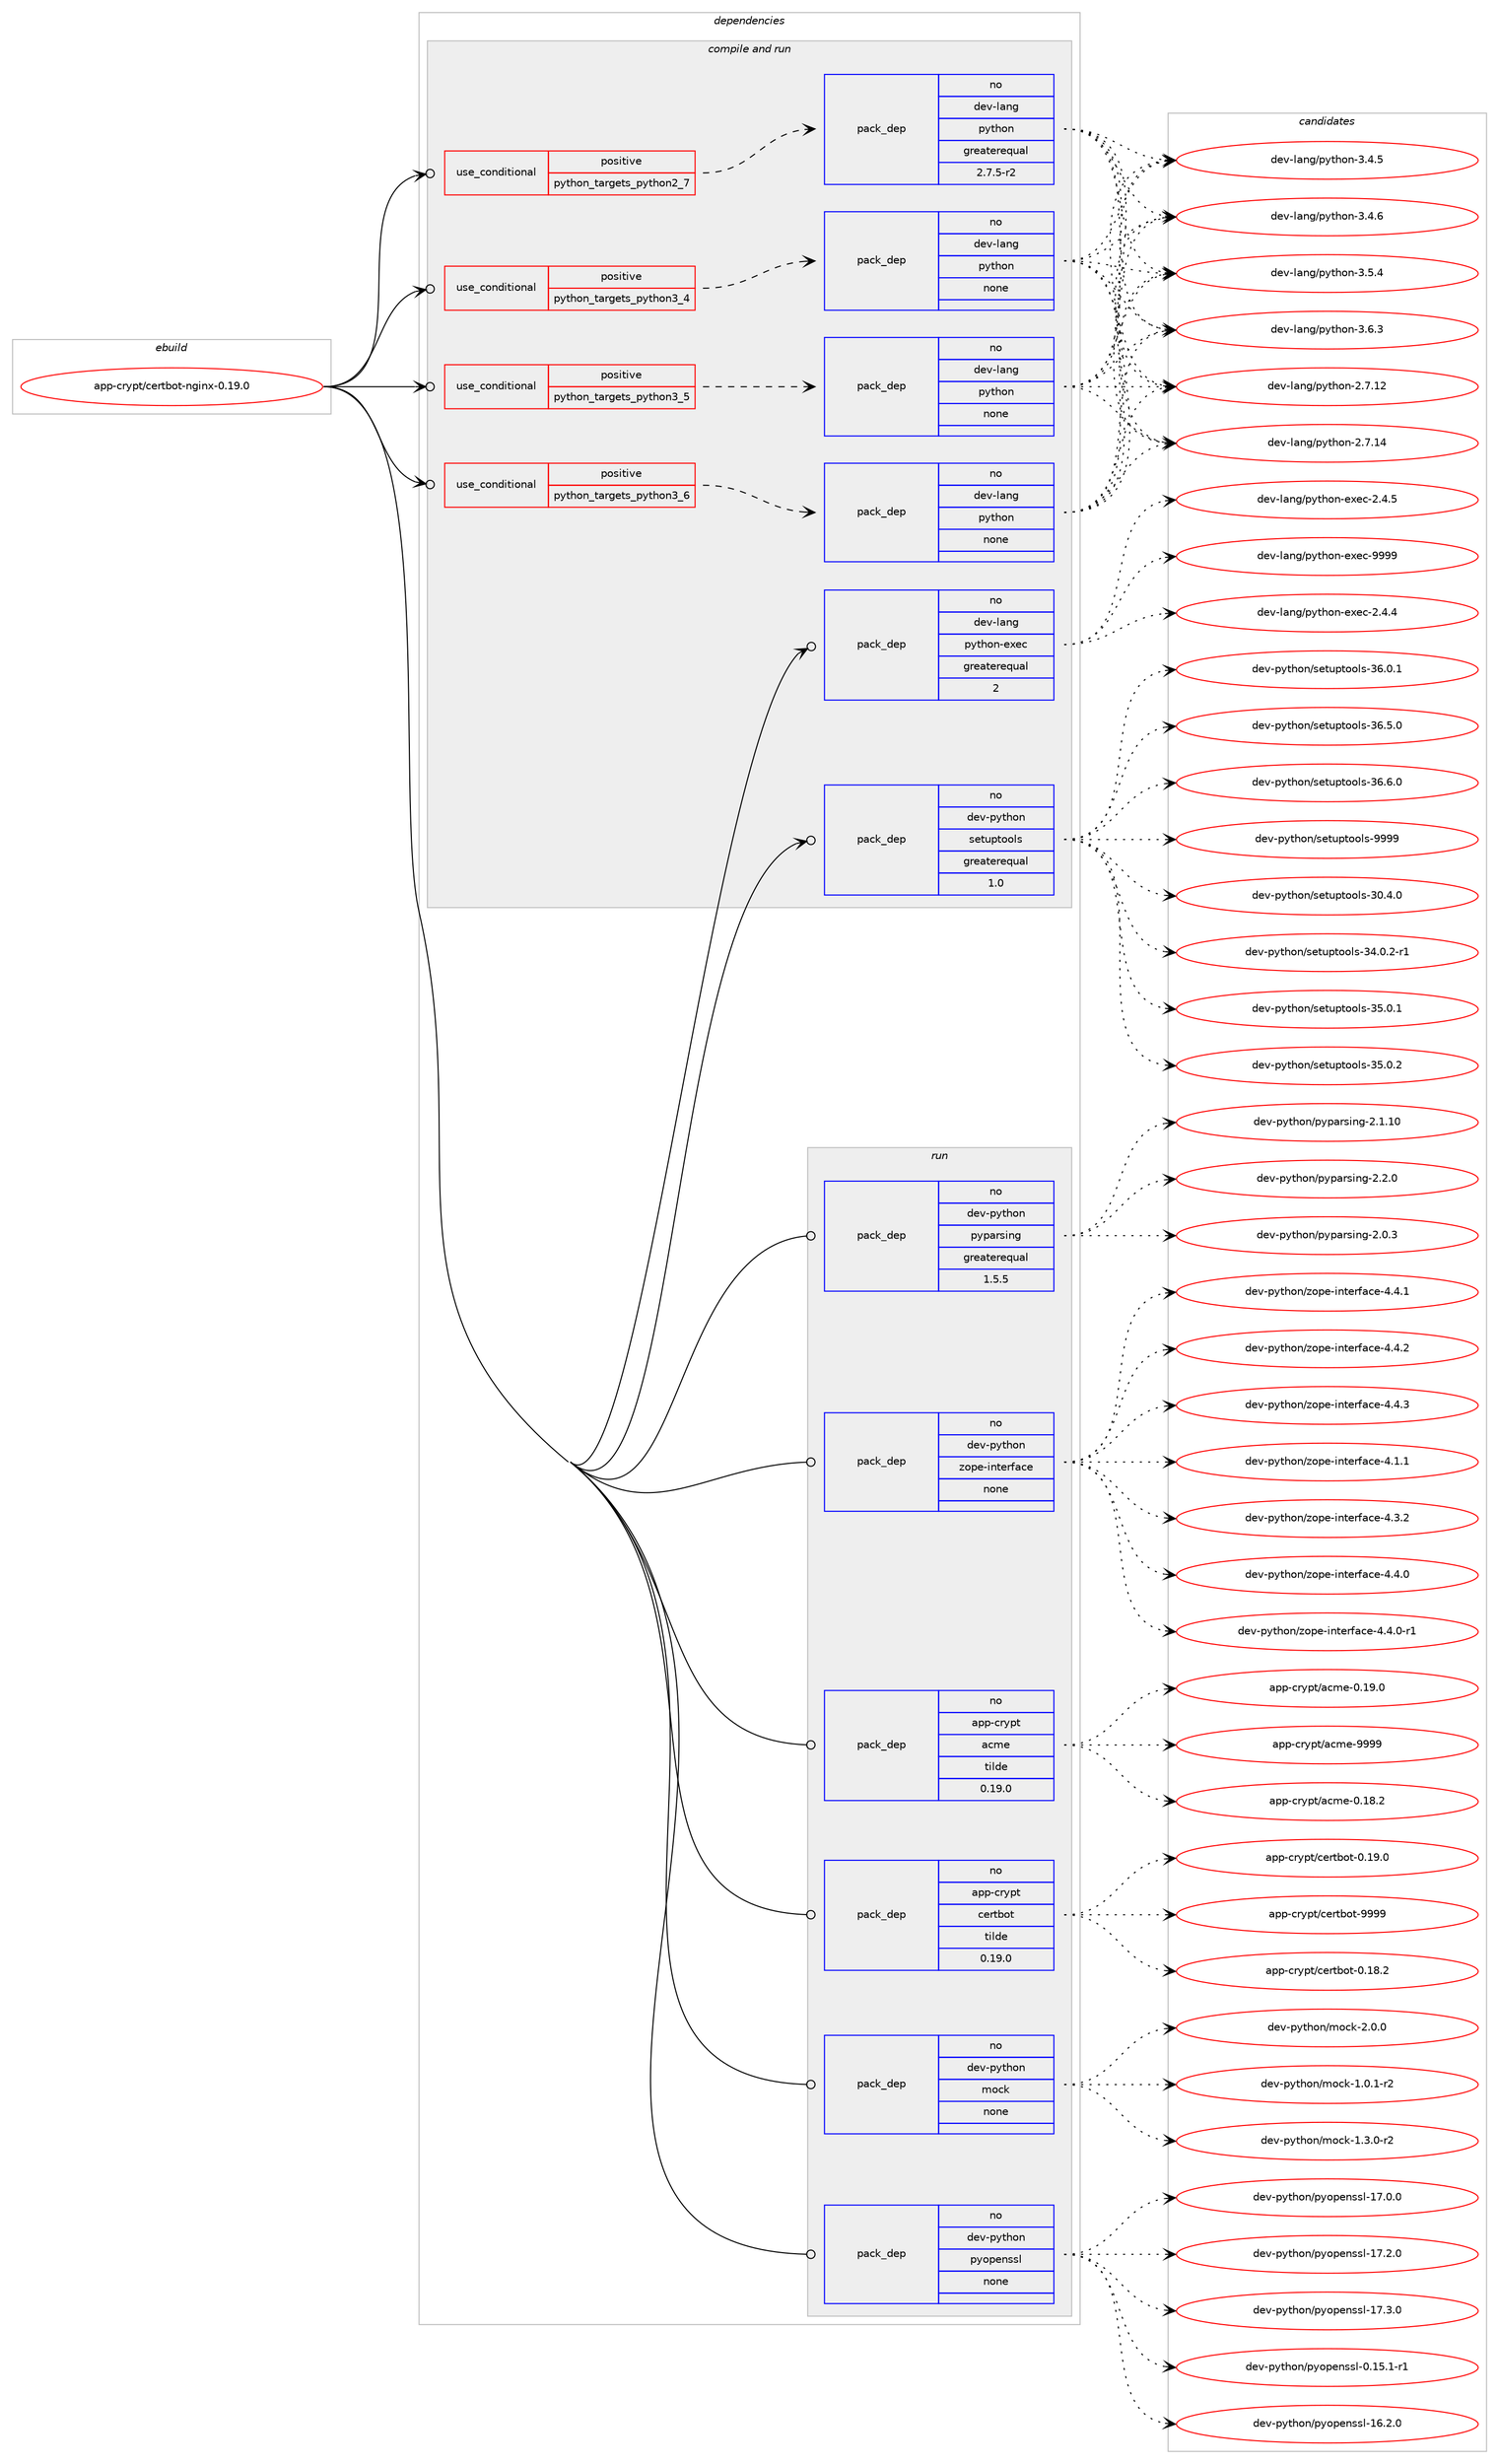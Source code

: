 digraph prolog {

# *************
# Graph options
# *************

newrank=true;
concentrate=true;
compound=true;
graph [rankdir=LR,fontname=Helvetica,fontsize=10,ranksep=1.5];#, ranksep=2.5, nodesep=0.2];
edge  [arrowhead=vee];
node  [fontname=Helvetica,fontsize=10];

# **********
# The ebuild
# **********

subgraph cluster_leftcol {
color=gray;
rank=same;
label=<<i>ebuild</i>>;
id [label="app-crypt/certbot-nginx-0.19.0", color=red, width=4, href="../app-crypt/certbot-nginx-0.19.0.svg"];
}

# ****************
# The dependencies
# ****************

subgraph cluster_midcol {
color=gray;
label=<<i>dependencies</i>>;
subgraph cluster_compile {
fillcolor="#eeeeee";
style=filled;
label=<<i>compile</i>>;
}
subgraph cluster_compileandrun {
fillcolor="#eeeeee";
style=filled;
label=<<i>compile and run</i>>;
subgraph cond3273 {
dependency12337 [label=<<TABLE BORDER="0" CELLBORDER="1" CELLSPACING="0" CELLPADDING="4"><TR><TD ROWSPAN="3" CELLPADDING="10">use_conditional</TD></TR><TR><TD>positive</TD></TR><TR><TD>python_targets_python2_7</TD></TR></TABLE>>, shape=none, color=red];
subgraph pack8840 {
dependency12338 [label=<<TABLE BORDER="0" CELLBORDER="1" CELLSPACING="0" CELLPADDING="4" WIDTH="220"><TR><TD ROWSPAN="6" CELLPADDING="30">pack_dep</TD></TR><TR><TD WIDTH="110">no</TD></TR><TR><TD>dev-lang</TD></TR><TR><TD>python</TD></TR><TR><TD>greaterequal</TD></TR><TR><TD>2.7.5-r2</TD></TR></TABLE>>, shape=none, color=blue];
}
dependency12337:e -> dependency12338:w [weight=20,style="dashed",arrowhead="vee"];
}
id:e -> dependency12337:w [weight=20,style="solid",arrowhead="odotvee"];
subgraph cond3274 {
dependency12339 [label=<<TABLE BORDER="0" CELLBORDER="1" CELLSPACING="0" CELLPADDING="4"><TR><TD ROWSPAN="3" CELLPADDING="10">use_conditional</TD></TR><TR><TD>positive</TD></TR><TR><TD>python_targets_python3_4</TD></TR></TABLE>>, shape=none, color=red];
subgraph pack8841 {
dependency12340 [label=<<TABLE BORDER="0" CELLBORDER="1" CELLSPACING="0" CELLPADDING="4" WIDTH="220"><TR><TD ROWSPAN="6" CELLPADDING="30">pack_dep</TD></TR><TR><TD WIDTH="110">no</TD></TR><TR><TD>dev-lang</TD></TR><TR><TD>python</TD></TR><TR><TD>none</TD></TR><TR><TD></TD></TR></TABLE>>, shape=none, color=blue];
}
dependency12339:e -> dependency12340:w [weight=20,style="dashed",arrowhead="vee"];
}
id:e -> dependency12339:w [weight=20,style="solid",arrowhead="odotvee"];
subgraph cond3275 {
dependency12341 [label=<<TABLE BORDER="0" CELLBORDER="1" CELLSPACING="0" CELLPADDING="4"><TR><TD ROWSPAN="3" CELLPADDING="10">use_conditional</TD></TR><TR><TD>positive</TD></TR><TR><TD>python_targets_python3_5</TD></TR></TABLE>>, shape=none, color=red];
subgraph pack8842 {
dependency12342 [label=<<TABLE BORDER="0" CELLBORDER="1" CELLSPACING="0" CELLPADDING="4" WIDTH="220"><TR><TD ROWSPAN="6" CELLPADDING="30">pack_dep</TD></TR><TR><TD WIDTH="110">no</TD></TR><TR><TD>dev-lang</TD></TR><TR><TD>python</TD></TR><TR><TD>none</TD></TR><TR><TD></TD></TR></TABLE>>, shape=none, color=blue];
}
dependency12341:e -> dependency12342:w [weight=20,style="dashed",arrowhead="vee"];
}
id:e -> dependency12341:w [weight=20,style="solid",arrowhead="odotvee"];
subgraph cond3276 {
dependency12343 [label=<<TABLE BORDER="0" CELLBORDER="1" CELLSPACING="0" CELLPADDING="4"><TR><TD ROWSPAN="3" CELLPADDING="10">use_conditional</TD></TR><TR><TD>positive</TD></TR><TR><TD>python_targets_python3_6</TD></TR></TABLE>>, shape=none, color=red];
subgraph pack8843 {
dependency12344 [label=<<TABLE BORDER="0" CELLBORDER="1" CELLSPACING="0" CELLPADDING="4" WIDTH="220"><TR><TD ROWSPAN="6" CELLPADDING="30">pack_dep</TD></TR><TR><TD WIDTH="110">no</TD></TR><TR><TD>dev-lang</TD></TR><TR><TD>python</TD></TR><TR><TD>none</TD></TR><TR><TD></TD></TR></TABLE>>, shape=none, color=blue];
}
dependency12343:e -> dependency12344:w [weight=20,style="dashed",arrowhead="vee"];
}
id:e -> dependency12343:w [weight=20,style="solid",arrowhead="odotvee"];
subgraph pack8844 {
dependency12345 [label=<<TABLE BORDER="0" CELLBORDER="1" CELLSPACING="0" CELLPADDING="4" WIDTH="220"><TR><TD ROWSPAN="6" CELLPADDING="30">pack_dep</TD></TR><TR><TD WIDTH="110">no</TD></TR><TR><TD>dev-lang</TD></TR><TR><TD>python-exec</TD></TR><TR><TD>greaterequal</TD></TR><TR><TD>2</TD></TR></TABLE>>, shape=none, color=blue];
}
id:e -> dependency12345:w [weight=20,style="solid",arrowhead="odotvee"];
subgraph pack8845 {
dependency12346 [label=<<TABLE BORDER="0" CELLBORDER="1" CELLSPACING="0" CELLPADDING="4" WIDTH="220"><TR><TD ROWSPAN="6" CELLPADDING="30">pack_dep</TD></TR><TR><TD WIDTH="110">no</TD></TR><TR><TD>dev-python</TD></TR><TR><TD>setuptools</TD></TR><TR><TD>greaterequal</TD></TR><TR><TD>1.0</TD></TR></TABLE>>, shape=none, color=blue];
}
id:e -> dependency12346:w [weight=20,style="solid",arrowhead="odotvee"];
}
subgraph cluster_run {
fillcolor="#eeeeee";
style=filled;
label=<<i>run</i>>;
subgraph pack8846 {
dependency12347 [label=<<TABLE BORDER="0" CELLBORDER="1" CELLSPACING="0" CELLPADDING="4" WIDTH="220"><TR><TD ROWSPAN="6" CELLPADDING="30">pack_dep</TD></TR><TR><TD WIDTH="110">no</TD></TR><TR><TD>app-crypt</TD></TR><TR><TD>acme</TD></TR><TR><TD>tilde</TD></TR><TR><TD>0.19.0</TD></TR></TABLE>>, shape=none, color=blue];
}
id:e -> dependency12347:w [weight=20,style="solid",arrowhead="odot"];
subgraph pack8847 {
dependency12348 [label=<<TABLE BORDER="0" CELLBORDER="1" CELLSPACING="0" CELLPADDING="4" WIDTH="220"><TR><TD ROWSPAN="6" CELLPADDING="30">pack_dep</TD></TR><TR><TD WIDTH="110">no</TD></TR><TR><TD>app-crypt</TD></TR><TR><TD>certbot</TD></TR><TR><TD>tilde</TD></TR><TR><TD>0.19.0</TD></TR></TABLE>>, shape=none, color=blue];
}
id:e -> dependency12348:w [weight=20,style="solid",arrowhead="odot"];
subgraph pack8848 {
dependency12349 [label=<<TABLE BORDER="0" CELLBORDER="1" CELLSPACING="0" CELLPADDING="4" WIDTH="220"><TR><TD ROWSPAN="6" CELLPADDING="30">pack_dep</TD></TR><TR><TD WIDTH="110">no</TD></TR><TR><TD>dev-python</TD></TR><TR><TD>mock</TD></TR><TR><TD>none</TD></TR><TR><TD></TD></TR></TABLE>>, shape=none, color=blue];
}
id:e -> dependency12349:w [weight=20,style="solid",arrowhead="odot"];
subgraph pack8849 {
dependency12350 [label=<<TABLE BORDER="0" CELLBORDER="1" CELLSPACING="0" CELLPADDING="4" WIDTH="220"><TR><TD ROWSPAN="6" CELLPADDING="30">pack_dep</TD></TR><TR><TD WIDTH="110">no</TD></TR><TR><TD>dev-python</TD></TR><TR><TD>pyopenssl</TD></TR><TR><TD>none</TD></TR><TR><TD></TD></TR></TABLE>>, shape=none, color=blue];
}
id:e -> dependency12350:w [weight=20,style="solid",arrowhead="odot"];
subgraph pack8850 {
dependency12351 [label=<<TABLE BORDER="0" CELLBORDER="1" CELLSPACING="0" CELLPADDING="4" WIDTH="220"><TR><TD ROWSPAN="6" CELLPADDING="30">pack_dep</TD></TR><TR><TD WIDTH="110">no</TD></TR><TR><TD>dev-python</TD></TR><TR><TD>pyparsing</TD></TR><TR><TD>greaterequal</TD></TR><TR><TD>1.5.5</TD></TR></TABLE>>, shape=none, color=blue];
}
id:e -> dependency12351:w [weight=20,style="solid",arrowhead="odot"];
subgraph pack8851 {
dependency12352 [label=<<TABLE BORDER="0" CELLBORDER="1" CELLSPACING="0" CELLPADDING="4" WIDTH="220"><TR><TD ROWSPAN="6" CELLPADDING="30">pack_dep</TD></TR><TR><TD WIDTH="110">no</TD></TR><TR><TD>dev-python</TD></TR><TR><TD>zope-interface</TD></TR><TR><TD>none</TD></TR><TR><TD></TD></TR></TABLE>>, shape=none, color=blue];
}
id:e -> dependency12352:w [weight=20,style="solid",arrowhead="odot"];
}
}

# **************
# The candidates
# **************

subgraph cluster_choices {
rank=same;
color=gray;
label=<<i>candidates</i>>;

subgraph choice8840 {
color=black;
nodesep=1;
choice10010111845108971101034711212111610411111045504655464950 [label="dev-lang/python-2.7.12", color=red, width=4,href="../dev-lang/python-2.7.12.svg"];
choice10010111845108971101034711212111610411111045504655464952 [label="dev-lang/python-2.7.14", color=red, width=4,href="../dev-lang/python-2.7.14.svg"];
choice100101118451089711010347112121116104111110455146524653 [label="dev-lang/python-3.4.5", color=red, width=4,href="../dev-lang/python-3.4.5.svg"];
choice100101118451089711010347112121116104111110455146524654 [label="dev-lang/python-3.4.6", color=red, width=4,href="../dev-lang/python-3.4.6.svg"];
choice100101118451089711010347112121116104111110455146534652 [label="dev-lang/python-3.5.4", color=red, width=4,href="../dev-lang/python-3.5.4.svg"];
choice100101118451089711010347112121116104111110455146544651 [label="dev-lang/python-3.6.3", color=red, width=4,href="../dev-lang/python-3.6.3.svg"];
dependency12338:e -> choice10010111845108971101034711212111610411111045504655464950:w [style=dotted,weight="100"];
dependency12338:e -> choice10010111845108971101034711212111610411111045504655464952:w [style=dotted,weight="100"];
dependency12338:e -> choice100101118451089711010347112121116104111110455146524653:w [style=dotted,weight="100"];
dependency12338:e -> choice100101118451089711010347112121116104111110455146524654:w [style=dotted,weight="100"];
dependency12338:e -> choice100101118451089711010347112121116104111110455146534652:w [style=dotted,weight="100"];
dependency12338:e -> choice100101118451089711010347112121116104111110455146544651:w [style=dotted,weight="100"];
}
subgraph choice8841 {
color=black;
nodesep=1;
choice10010111845108971101034711212111610411111045504655464950 [label="dev-lang/python-2.7.12", color=red, width=4,href="../dev-lang/python-2.7.12.svg"];
choice10010111845108971101034711212111610411111045504655464952 [label="dev-lang/python-2.7.14", color=red, width=4,href="../dev-lang/python-2.7.14.svg"];
choice100101118451089711010347112121116104111110455146524653 [label="dev-lang/python-3.4.5", color=red, width=4,href="../dev-lang/python-3.4.5.svg"];
choice100101118451089711010347112121116104111110455146524654 [label="dev-lang/python-3.4.6", color=red, width=4,href="../dev-lang/python-3.4.6.svg"];
choice100101118451089711010347112121116104111110455146534652 [label="dev-lang/python-3.5.4", color=red, width=4,href="../dev-lang/python-3.5.4.svg"];
choice100101118451089711010347112121116104111110455146544651 [label="dev-lang/python-3.6.3", color=red, width=4,href="../dev-lang/python-3.6.3.svg"];
dependency12340:e -> choice10010111845108971101034711212111610411111045504655464950:w [style=dotted,weight="100"];
dependency12340:e -> choice10010111845108971101034711212111610411111045504655464952:w [style=dotted,weight="100"];
dependency12340:e -> choice100101118451089711010347112121116104111110455146524653:w [style=dotted,weight="100"];
dependency12340:e -> choice100101118451089711010347112121116104111110455146524654:w [style=dotted,weight="100"];
dependency12340:e -> choice100101118451089711010347112121116104111110455146534652:w [style=dotted,weight="100"];
dependency12340:e -> choice100101118451089711010347112121116104111110455146544651:w [style=dotted,weight="100"];
}
subgraph choice8842 {
color=black;
nodesep=1;
choice10010111845108971101034711212111610411111045504655464950 [label="dev-lang/python-2.7.12", color=red, width=4,href="../dev-lang/python-2.7.12.svg"];
choice10010111845108971101034711212111610411111045504655464952 [label="dev-lang/python-2.7.14", color=red, width=4,href="../dev-lang/python-2.7.14.svg"];
choice100101118451089711010347112121116104111110455146524653 [label="dev-lang/python-3.4.5", color=red, width=4,href="../dev-lang/python-3.4.5.svg"];
choice100101118451089711010347112121116104111110455146524654 [label="dev-lang/python-3.4.6", color=red, width=4,href="../dev-lang/python-3.4.6.svg"];
choice100101118451089711010347112121116104111110455146534652 [label="dev-lang/python-3.5.4", color=red, width=4,href="../dev-lang/python-3.5.4.svg"];
choice100101118451089711010347112121116104111110455146544651 [label="dev-lang/python-3.6.3", color=red, width=4,href="../dev-lang/python-3.6.3.svg"];
dependency12342:e -> choice10010111845108971101034711212111610411111045504655464950:w [style=dotted,weight="100"];
dependency12342:e -> choice10010111845108971101034711212111610411111045504655464952:w [style=dotted,weight="100"];
dependency12342:e -> choice100101118451089711010347112121116104111110455146524653:w [style=dotted,weight="100"];
dependency12342:e -> choice100101118451089711010347112121116104111110455146524654:w [style=dotted,weight="100"];
dependency12342:e -> choice100101118451089711010347112121116104111110455146534652:w [style=dotted,weight="100"];
dependency12342:e -> choice100101118451089711010347112121116104111110455146544651:w [style=dotted,weight="100"];
}
subgraph choice8843 {
color=black;
nodesep=1;
choice10010111845108971101034711212111610411111045504655464950 [label="dev-lang/python-2.7.12", color=red, width=4,href="../dev-lang/python-2.7.12.svg"];
choice10010111845108971101034711212111610411111045504655464952 [label="dev-lang/python-2.7.14", color=red, width=4,href="../dev-lang/python-2.7.14.svg"];
choice100101118451089711010347112121116104111110455146524653 [label="dev-lang/python-3.4.5", color=red, width=4,href="../dev-lang/python-3.4.5.svg"];
choice100101118451089711010347112121116104111110455146524654 [label="dev-lang/python-3.4.6", color=red, width=4,href="../dev-lang/python-3.4.6.svg"];
choice100101118451089711010347112121116104111110455146534652 [label="dev-lang/python-3.5.4", color=red, width=4,href="../dev-lang/python-3.5.4.svg"];
choice100101118451089711010347112121116104111110455146544651 [label="dev-lang/python-3.6.3", color=red, width=4,href="../dev-lang/python-3.6.3.svg"];
dependency12344:e -> choice10010111845108971101034711212111610411111045504655464950:w [style=dotted,weight="100"];
dependency12344:e -> choice10010111845108971101034711212111610411111045504655464952:w [style=dotted,weight="100"];
dependency12344:e -> choice100101118451089711010347112121116104111110455146524653:w [style=dotted,weight="100"];
dependency12344:e -> choice100101118451089711010347112121116104111110455146524654:w [style=dotted,weight="100"];
dependency12344:e -> choice100101118451089711010347112121116104111110455146534652:w [style=dotted,weight="100"];
dependency12344:e -> choice100101118451089711010347112121116104111110455146544651:w [style=dotted,weight="100"];
}
subgraph choice8844 {
color=black;
nodesep=1;
choice1001011184510897110103471121211161041111104510112010199455046524652 [label="dev-lang/python-exec-2.4.4", color=red, width=4,href="../dev-lang/python-exec-2.4.4.svg"];
choice1001011184510897110103471121211161041111104510112010199455046524653 [label="dev-lang/python-exec-2.4.5", color=red, width=4,href="../dev-lang/python-exec-2.4.5.svg"];
choice10010111845108971101034711212111610411111045101120101994557575757 [label="dev-lang/python-exec-9999", color=red, width=4,href="../dev-lang/python-exec-9999.svg"];
dependency12345:e -> choice1001011184510897110103471121211161041111104510112010199455046524652:w [style=dotted,weight="100"];
dependency12345:e -> choice1001011184510897110103471121211161041111104510112010199455046524653:w [style=dotted,weight="100"];
dependency12345:e -> choice10010111845108971101034711212111610411111045101120101994557575757:w [style=dotted,weight="100"];
}
subgraph choice8845 {
color=black;
nodesep=1;
choice100101118451121211161041111104711510111611711211611111110811545514846524648 [label="dev-python/setuptools-30.4.0", color=red, width=4,href="../dev-python/setuptools-30.4.0.svg"];
choice1001011184511212111610411111047115101116117112116111111108115455152464846504511449 [label="dev-python/setuptools-34.0.2-r1", color=red, width=4,href="../dev-python/setuptools-34.0.2-r1.svg"];
choice100101118451121211161041111104711510111611711211611111110811545515346484649 [label="dev-python/setuptools-35.0.1", color=red, width=4,href="../dev-python/setuptools-35.0.1.svg"];
choice100101118451121211161041111104711510111611711211611111110811545515346484650 [label="dev-python/setuptools-35.0.2", color=red, width=4,href="../dev-python/setuptools-35.0.2.svg"];
choice100101118451121211161041111104711510111611711211611111110811545515446484649 [label="dev-python/setuptools-36.0.1", color=red, width=4,href="../dev-python/setuptools-36.0.1.svg"];
choice100101118451121211161041111104711510111611711211611111110811545515446534648 [label="dev-python/setuptools-36.5.0", color=red, width=4,href="../dev-python/setuptools-36.5.0.svg"];
choice100101118451121211161041111104711510111611711211611111110811545515446544648 [label="dev-python/setuptools-36.6.0", color=red, width=4,href="../dev-python/setuptools-36.6.0.svg"];
choice10010111845112121116104111110471151011161171121161111111081154557575757 [label="dev-python/setuptools-9999", color=red, width=4,href="../dev-python/setuptools-9999.svg"];
dependency12346:e -> choice100101118451121211161041111104711510111611711211611111110811545514846524648:w [style=dotted,weight="100"];
dependency12346:e -> choice1001011184511212111610411111047115101116117112116111111108115455152464846504511449:w [style=dotted,weight="100"];
dependency12346:e -> choice100101118451121211161041111104711510111611711211611111110811545515346484649:w [style=dotted,weight="100"];
dependency12346:e -> choice100101118451121211161041111104711510111611711211611111110811545515346484650:w [style=dotted,weight="100"];
dependency12346:e -> choice100101118451121211161041111104711510111611711211611111110811545515446484649:w [style=dotted,weight="100"];
dependency12346:e -> choice100101118451121211161041111104711510111611711211611111110811545515446534648:w [style=dotted,weight="100"];
dependency12346:e -> choice100101118451121211161041111104711510111611711211611111110811545515446544648:w [style=dotted,weight="100"];
dependency12346:e -> choice10010111845112121116104111110471151011161171121161111111081154557575757:w [style=dotted,weight="100"];
}
subgraph choice8846 {
color=black;
nodesep=1;
choice97112112459911412111211647979910910145484649564650 [label="app-crypt/acme-0.18.2", color=red, width=4,href="../app-crypt/acme-0.18.2.svg"];
choice97112112459911412111211647979910910145484649574648 [label="app-crypt/acme-0.19.0", color=red, width=4,href="../app-crypt/acme-0.19.0.svg"];
choice9711211245991141211121164797991091014557575757 [label="app-crypt/acme-9999", color=red, width=4,href="../app-crypt/acme-9999.svg"];
dependency12347:e -> choice97112112459911412111211647979910910145484649564650:w [style=dotted,weight="100"];
dependency12347:e -> choice97112112459911412111211647979910910145484649574648:w [style=dotted,weight="100"];
dependency12347:e -> choice9711211245991141211121164797991091014557575757:w [style=dotted,weight="100"];
}
subgraph choice8847 {
color=black;
nodesep=1;
choice97112112459911412111211647991011141169811111645484649564650 [label="app-crypt/certbot-0.18.2", color=red, width=4,href="../app-crypt/certbot-0.18.2.svg"];
choice97112112459911412111211647991011141169811111645484649574648 [label="app-crypt/certbot-0.19.0", color=red, width=4,href="../app-crypt/certbot-0.19.0.svg"];
choice9711211245991141211121164799101114116981111164557575757 [label="app-crypt/certbot-9999", color=red, width=4,href="../app-crypt/certbot-9999.svg"];
dependency12348:e -> choice97112112459911412111211647991011141169811111645484649564650:w [style=dotted,weight="100"];
dependency12348:e -> choice97112112459911412111211647991011141169811111645484649574648:w [style=dotted,weight="100"];
dependency12348:e -> choice9711211245991141211121164799101114116981111164557575757:w [style=dotted,weight="100"];
}
subgraph choice8848 {
color=black;
nodesep=1;
choice1001011184511212111610411111047109111991074549464846494511450 [label="dev-python/mock-1.0.1-r2", color=red, width=4,href="../dev-python/mock-1.0.1-r2.svg"];
choice1001011184511212111610411111047109111991074549465146484511450 [label="dev-python/mock-1.3.0-r2", color=red, width=4,href="../dev-python/mock-1.3.0-r2.svg"];
choice100101118451121211161041111104710911199107455046484648 [label="dev-python/mock-2.0.0", color=red, width=4,href="../dev-python/mock-2.0.0.svg"];
dependency12349:e -> choice1001011184511212111610411111047109111991074549464846494511450:w [style=dotted,weight="100"];
dependency12349:e -> choice1001011184511212111610411111047109111991074549465146484511450:w [style=dotted,weight="100"];
dependency12349:e -> choice100101118451121211161041111104710911199107455046484648:w [style=dotted,weight="100"];
}
subgraph choice8849 {
color=black;
nodesep=1;
choice1001011184511212111610411111047112121111112101110115115108454846495346494511449 [label="dev-python/pyopenssl-0.15.1-r1", color=red, width=4,href="../dev-python/pyopenssl-0.15.1-r1.svg"];
choice100101118451121211161041111104711212111111210111011511510845495446504648 [label="dev-python/pyopenssl-16.2.0", color=red, width=4,href="../dev-python/pyopenssl-16.2.0.svg"];
choice100101118451121211161041111104711212111111210111011511510845495546484648 [label="dev-python/pyopenssl-17.0.0", color=red, width=4,href="../dev-python/pyopenssl-17.0.0.svg"];
choice100101118451121211161041111104711212111111210111011511510845495546504648 [label="dev-python/pyopenssl-17.2.0", color=red, width=4,href="../dev-python/pyopenssl-17.2.0.svg"];
choice100101118451121211161041111104711212111111210111011511510845495546514648 [label="dev-python/pyopenssl-17.3.0", color=red, width=4,href="../dev-python/pyopenssl-17.3.0.svg"];
dependency12350:e -> choice1001011184511212111610411111047112121111112101110115115108454846495346494511449:w [style=dotted,weight="100"];
dependency12350:e -> choice100101118451121211161041111104711212111111210111011511510845495446504648:w [style=dotted,weight="100"];
dependency12350:e -> choice100101118451121211161041111104711212111111210111011511510845495546484648:w [style=dotted,weight="100"];
dependency12350:e -> choice100101118451121211161041111104711212111111210111011511510845495546504648:w [style=dotted,weight="100"];
dependency12350:e -> choice100101118451121211161041111104711212111111210111011511510845495546514648:w [style=dotted,weight="100"];
}
subgraph choice8850 {
color=black;
nodesep=1;
choice100101118451121211161041111104711212111297114115105110103455046484651 [label="dev-python/pyparsing-2.0.3", color=red, width=4,href="../dev-python/pyparsing-2.0.3.svg"];
choice10010111845112121116104111110471121211129711411510511010345504649464948 [label="dev-python/pyparsing-2.1.10", color=red, width=4,href="../dev-python/pyparsing-2.1.10.svg"];
choice100101118451121211161041111104711212111297114115105110103455046504648 [label="dev-python/pyparsing-2.2.0", color=red, width=4,href="../dev-python/pyparsing-2.2.0.svg"];
dependency12351:e -> choice100101118451121211161041111104711212111297114115105110103455046484651:w [style=dotted,weight="100"];
dependency12351:e -> choice10010111845112121116104111110471121211129711411510511010345504649464948:w [style=dotted,weight="100"];
dependency12351:e -> choice100101118451121211161041111104711212111297114115105110103455046504648:w [style=dotted,weight="100"];
}
subgraph choice8851 {
color=black;
nodesep=1;
choice1001011184511212111610411111047122111112101451051101161011141029799101455246494649 [label="dev-python/zope-interface-4.1.1", color=red, width=4,href="../dev-python/zope-interface-4.1.1.svg"];
choice1001011184511212111610411111047122111112101451051101161011141029799101455246514650 [label="dev-python/zope-interface-4.3.2", color=red, width=4,href="../dev-python/zope-interface-4.3.2.svg"];
choice1001011184511212111610411111047122111112101451051101161011141029799101455246524648 [label="dev-python/zope-interface-4.4.0", color=red, width=4,href="../dev-python/zope-interface-4.4.0.svg"];
choice10010111845112121116104111110471221111121014510511011610111410297991014552465246484511449 [label="dev-python/zope-interface-4.4.0-r1", color=red, width=4,href="../dev-python/zope-interface-4.4.0-r1.svg"];
choice1001011184511212111610411111047122111112101451051101161011141029799101455246524649 [label="dev-python/zope-interface-4.4.1", color=red, width=4,href="../dev-python/zope-interface-4.4.1.svg"];
choice1001011184511212111610411111047122111112101451051101161011141029799101455246524650 [label="dev-python/zope-interface-4.4.2", color=red, width=4,href="../dev-python/zope-interface-4.4.2.svg"];
choice1001011184511212111610411111047122111112101451051101161011141029799101455246524651 [label="dev-python/zope-interface-4.4.3", color=red, width=4,href="../dev-python/zope-interface-4.4.3.svg"];
dependency12352:e -> choice1001011184511212111610411111047122111112101451051101161011141029799101455246494649:w [style=dotted,weight="100"];
dependency12352:e -> choice1001011184511212111610411111047122111112101451051101161011141029799101455246514650:w [style=dotted,weight="100"];
dependency12352:e -> choice1001011184511212111610411111047122111112101451051101161011141029799101455246524648:w [style=dotted,weight="100"];
dependency12352:e -> choice10010111845112121116104111110471221111121014510511011610111410297991014552465246484511449:w [style=dotted,weight="100"];
dependency12352:e -> choice1001011184511212111610411111047122111112101451051101161011141029799101455246524649:w [style=dotted,weight="100"];
dependency12352:e -> choice1001011184511212111610411111047122111112101451051101161011141029799101455246524650:w [style=dotted,weight="100"];
dependency12352:e -> choice1001011184511212111610411111047122111112101451051101161011141029799101455246524651:w [style=dotted,weight="100"];
}
}

}
